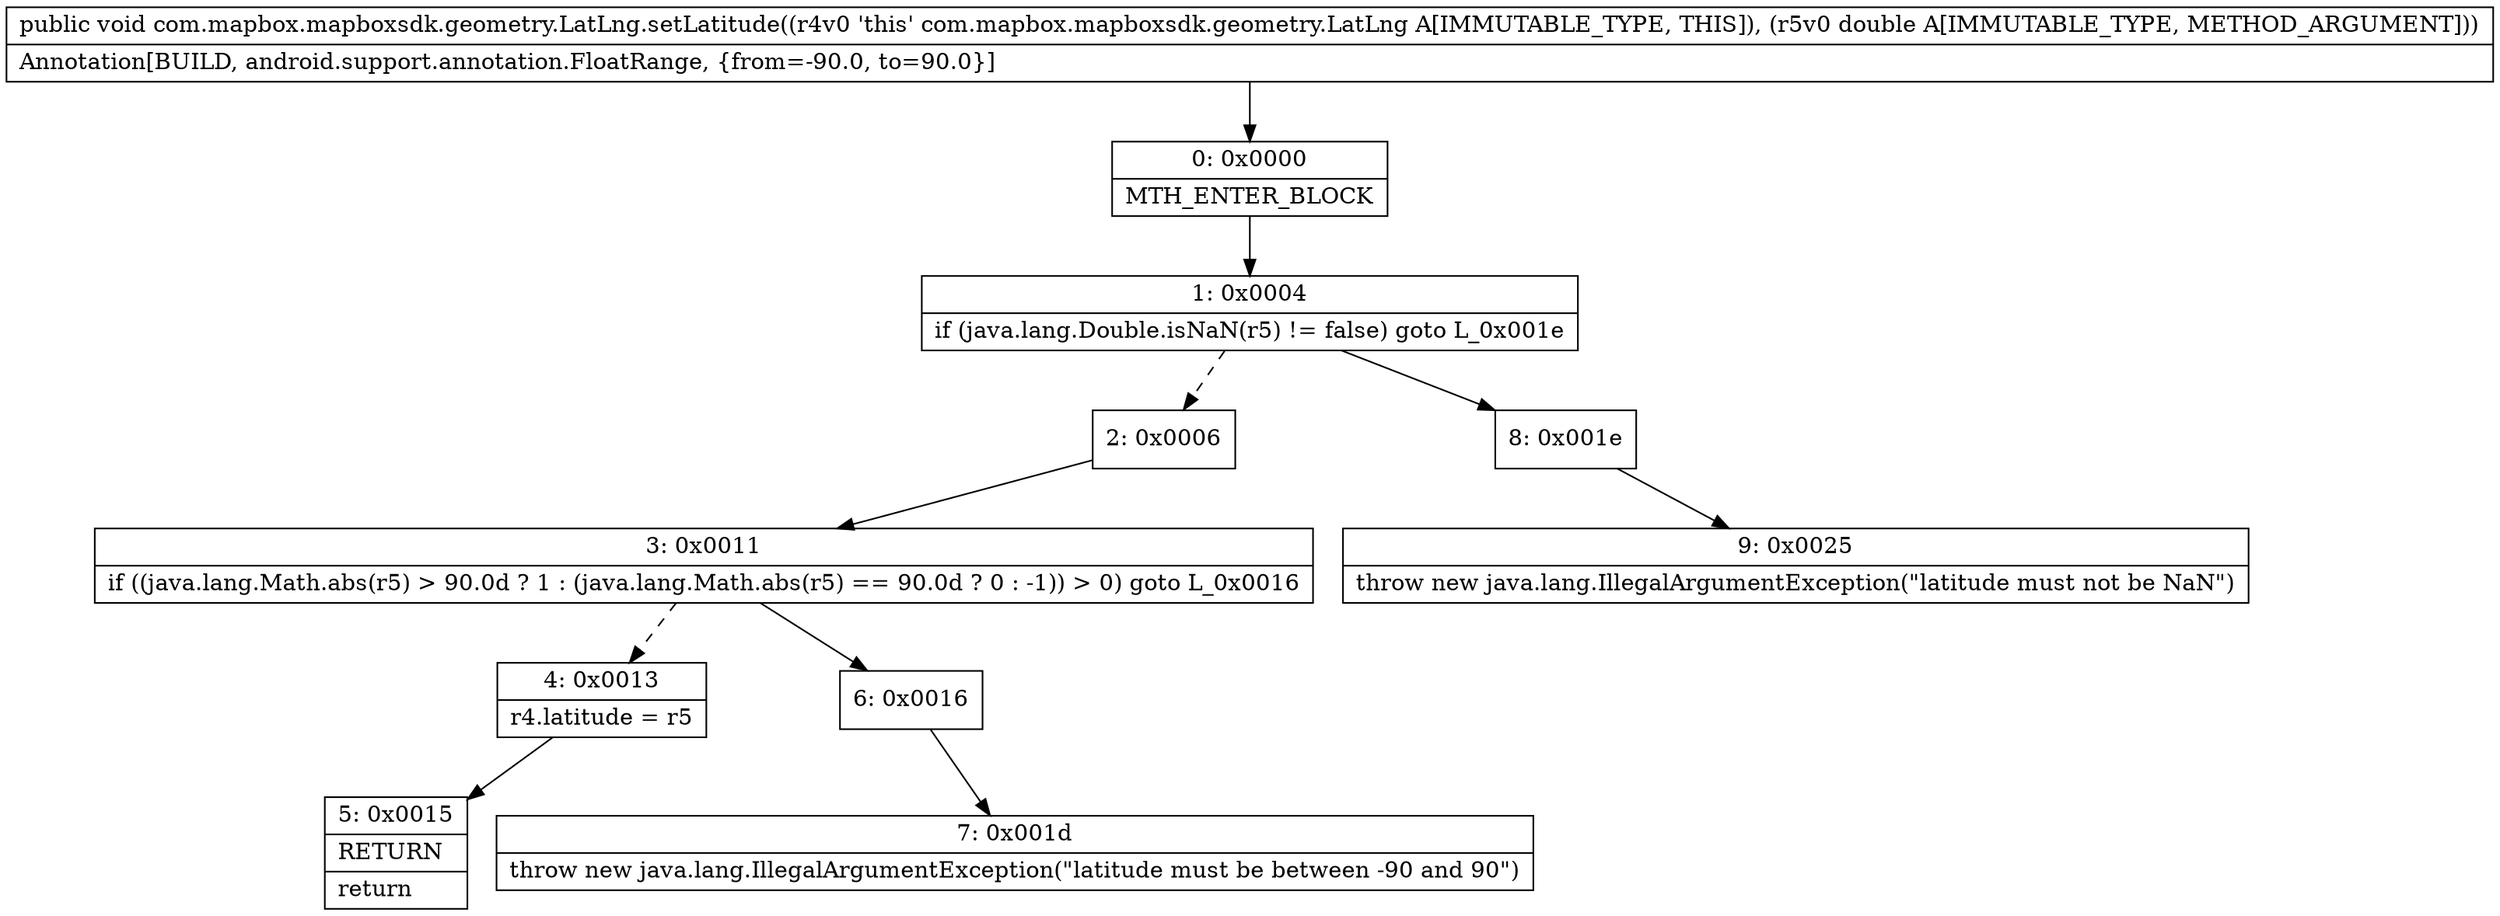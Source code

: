 digraph "CFG forcom.mapbox.mapboxsdk.geometry.LatLng.setLatitude(D)V" {
Node_0 [shape=record,label="{0\:\ 0x0000|MTH_ENTER_BLOCK\l}"];
Node_1 [shape=record,label="{1\:\ 0x0004|if (java.lang.Double.isNaN(r5) != false) goto L_0x001e\l}"];
Node_2 [shape=record,label="{2\:\ 0x0006}"];
Node_3 [shape=record,label="{3\:\ 0x0011|if ((java.lang.Math.abs(r5) \> 90.0d ? 1 : (java.lang.Math.abs(r5) == 90.0d ? 0 : \-1)) \> 0) goto L_0x0016\l}"];
Node_4 [shape=record,label="{4\:\ 0x0013|r4.latitude = r5\l}"];
Node_5 [shape=record,label="{5\:\ 0x0015|RETURN\l|return\l}"];
Node_6 [shape=record,label="{6\:\ 0x0016}"];
Node_7 [shape=record,label="{7\:\ 0x001d|throw new java.lang.IllegalArgumentException(\"latitude must be between \-90 and 90\")\l}"];
Node_8 [shape=record,label="{8\:\ 0x001e}"];
Node_9 [shape=record,label="{9\:\ 0x0025|throw new java.lang.IllegalArgumentException(\"latitude must not be NaN\")\l}"];
MethodNode[shape=record,label="{public void com.mapbox.mapboxsdk.geometry.LatLng.setLatitude((r4v0 'this' com.mapbox.mapboxsdk.geometry.LatLng A[IMMUTABLE_TYPE, THIS]), (r5v0 double A[IMMUTABLE_TYPE, METHOD_ARGUMENT]))  | Annotation[BUILD, android.support.annotation.FloatRange, \{from=\-90.0, to=90.0\}]\l}"];
MethodNode -> Node_0;
Node_0 -> Node_1;
Node_1 -> Node_2[style=dashed];
Node_1 -> Node_8;
Node_2 -> Node_3;
Node_3 -> Node_4[style=dashed];
Node_3 -> Node_6;
Node_4 -> Node_5;
Node_6 -> Node_7;
Node_8 -> Node_9;
}

